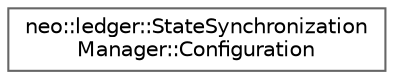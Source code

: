 digraph "Graphical Class Hierarchy"
{
 // LATEX_PDF_SIZE
  bgcolor="transparent";
  edge [fontname=Helvetica,fontsize=10,labelfontname=Helvetica,labelfontsize=10];
  node [fontname=Helvetica,fontsize=10,shape=box,height=0.2,width=0.4];
  rankdir="LR";
  Node0 [id="Node000000",label="neo::ledger::StateSynchronization\lManager::Configuration",height=0.2,width=0.4,color="grey40", fillcolor="white", style="filled",URL="$structneo_1_1ledger_1_1_state_synchronization_manager_1_1_configuration.html",tooltip="Configuration for state synchronization."];
}
